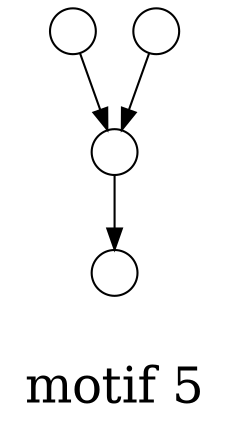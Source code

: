 /*****
motif 5
*****/

digraph G {
  graph [splines=false overlap=false]
  node  [shape=ellipse, width=0.3, height=0.3, label=""]
  0 ;
  1 ;
  2 ;
  3 ;
  0 -> 1;
  1 -> 2;
  3 -> 1;
  label = "\nmotif 5\n";  fontsize=24;
}
